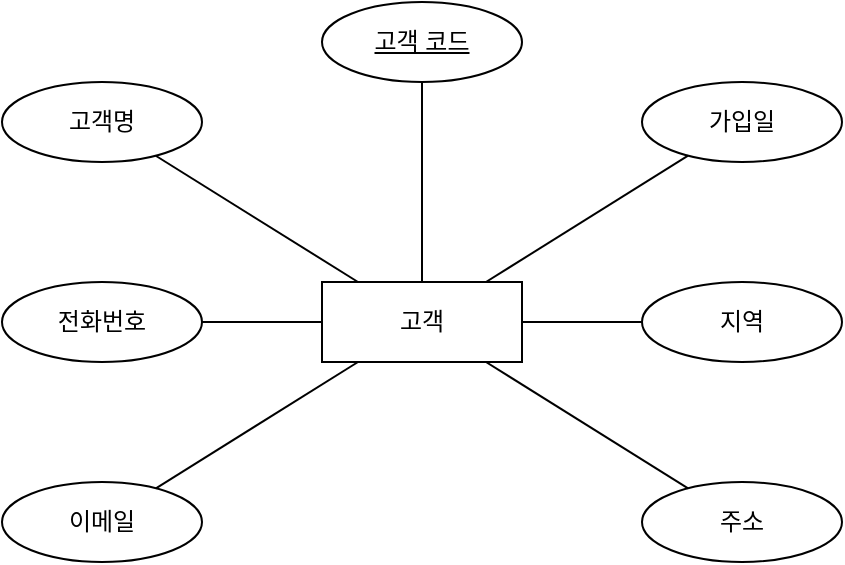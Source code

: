 <mxfile version="21.6.5" type="github">
  <diagram name="페이지-1" id="UWYYfQZ4vV9l1gLZ4OJr">
    <mxGraphModel dx="1434" dy="790" grid="1" gridSize="10" guides="1" tooltips="1" connect="1" arrows="1" fold="1" page="1" pageScale="1" pageWidth="827" pageHeight="1169" math="0" shadow="0">
      <root>
        <mxCell id="0" />
        <mxCell id="1" parent="0" />
        <mxCell id="tK6Xguytfrgk_7qXPFx6-1" value="고객" style="whiteSpace=wrap;html=1;align=center;" vertex="1" parent="1">
          <mxGeometry x="400" y="220" width="100" height="40" as="geometry" />
        </mxCell>
        <mxCell id="tK6Xguytfrgk_7qXPFx6-2" value="고객명" style="ellipse;whiteSpace=wrap;html=1;align=center;" vertex="1" parent="1">
          <mxGeometry x="240" y="120" width="100" height="40" as="geometry" />
        </mxCell>
        <mxCell id="tK6Xguytfrgk_7qXPFx6-7" value="주소" style="ellipse;whiteSpace=wrap;html=1;align=center;" vertex="1" parent="1">
          <mxGeometry x="560" y="320" width="100" height="40" as="geometry" />
        </mxCell>
        <mxCell id="tK6Xguytfrgk_7qXPFx6-8" value="지역" style="ellipse;whiteSpace=wrap;html=1;align=center;" vertex="1" parent="1">
          <mxGeometry x="560" y="220" width="100" height="40" as="geometry" />
        </mxCell>
        <mxCell id="tK6Xguytfrgk_7qXPFx6-9" value="가입일" style="ellipse;whiteSpace=wrap;html=1;align=center;" vertex="1" parent="1">
          <mxGeometry x="560" y="120" width="100" height="40" as="geometry" />
        </mxCell>
        <mxCell id="tK6Xguytfrgk_7qXPFx6-10" value="이메일" style="ellipse;whiteSpace=wrap;html=1;align=center;" vertex="1" parent="1">
          <mxGeometry x="240" y="320" width="100" height="40" as="geometry" />
        </mxCell>
        <mxCell id="tK6Xguytfrgk_7qXPFx6-11" value="전화번호" style="ellipse;whiteSpace=wrap;html=1;align=center;fontStyle=0" vertex="1" parent="1">
          <mxGeometry x="240" y="220" width="100" height="40" as="geometry" />
        </mxCell>
        <mxCell id="tK6Xguytfrgk_7qXPFx6-25" value="" style="endArrow=none;html=1;rounded=0;" edge="1" parent="1" source="tK6Xguytfrgk_7qXPFx6-10" target="tK6Xguytfrgk_7qXPFx6-1">
          <mxGeometry relative="1" as="geometry">
            <mxPoint x="300" y="490" as="sourcePoint" />
            <mxPoint x="530" y="520" as="targetPoint" />
          </mxGeometry>
        </mxCell>
        <mxCell id="tK6Xguytfrgk_7qXPFx6-26" value="" style="endArrow=none;html=1;rounded=0;" edge="1" parent="1" source="tK6Xguytfrgk_7qXPFx6-1" target="tK6Xguytfrgk_7qXPFx6-7">
          <mxGeometry relative="1" as="geometry">
            <mxPoint x="327" y="333" as="sourcePoint" />
            <mxPoint x="428" y="270" as="targetPoint" />
          </mxGeometry>
        </mxCell>
        <mxCell id="tK6Xguytfrgk_7qXPFx6-27" value="" style="endArrow=none;html=1;rounded=0;" edge="1" parent="1" source="tK6Xguytfrgk_7qXPFx6-1" target="tK6Xguytfrgk_7qXPFx6-8">
          <mxGeometry relative="1" as="geometry">
            <mxPoint x="337" y="343" as="sourcePoint" />
            <mxPoint x="438" y="280" as="targetPoint" />
          </mxGeometry>
        </mxCell>
        <mxCell id="tK6Xguytfrgk_7qXPFx6-28" value="" style="endArrow=none;html=1;rounded=0;" edge="1" parent="1" source="tK6Xguytfrgk_7qXPFx6-1" target="tK6Xguytfrgk_7qXPFx6-9">
          <mxGeometry relative="1" as="geometry">
            <mxPoint x="347" y="353" as="sourcePoint" />
            <mxPoint x="448" y="290" as="targetPoint" />
          </mxGeometry>
        </mxCell>
        <mxCell id="tK6Xguytfrgk_7qXPFx6-29" value="" style="endArrow=none;html=1;rounded=0;" edge="1" parent="1" source="tK6Xguytfrgk_7qXPFx6-11" target="tK6Xguytfrgk_7qXPFx6-1">
          <mxGeometry relative="1" as="geometry">
            <mxPoint x="357" y="363" as="sourcePoint" />
            <mxPoint x="458" y="300" as="targetPoint" />
          </mxGeometry>
        </mxCell>
        <mxCell id="tK6Xguytfrgk_7qXPFx6-30" value="" style="endArrow=none;html=1;rounded=0;" edge="1" parent="1" source="tK6Xguytfrgk_7qXPFx6-2" target="tK6Xguytfrgk_7qXPFx6-1">
          <mxGeometry relative="1" as="geometry">
            <mxPoint x="367" y="373" as="sourcePoint" />
            <mxPoint x="468" y="310" as="targetPoint" />
          </mxGeometry>
        </mxCell>
        <mxCell id="tK6Xguytfrgk_7qXPFx6-31" value="고객 코드" style="ellipse;whiteSpace=wrap;html=1;align=center;fontStyle=4" vertex="1" parent="1">
          <mxGeometry x="400" y="80" width="100" height="40" as="geometry" />
        </mxCell>
        <mxCell id="tK6Xguytfrgk_7qXPFx6-32" value="" style="endArrow=none;html=1;rounded=0;" edge="1" parent="1" source="tK6Xguytfrgk_7qXPFx6-1" target="tK6Xguytfrgk_7qXPFx6-31">
          <mxGeometry relative="1" as="geometry">
            <mxPoint x="492" y="230" as="sourcePoint" />
            <mxPoint x="593" y="167" as="targetPoint" />
          </mxGeometry>
        </mxCell>
      </root>
    </mxGraphModel>
  </diagram>
</mxfile>
